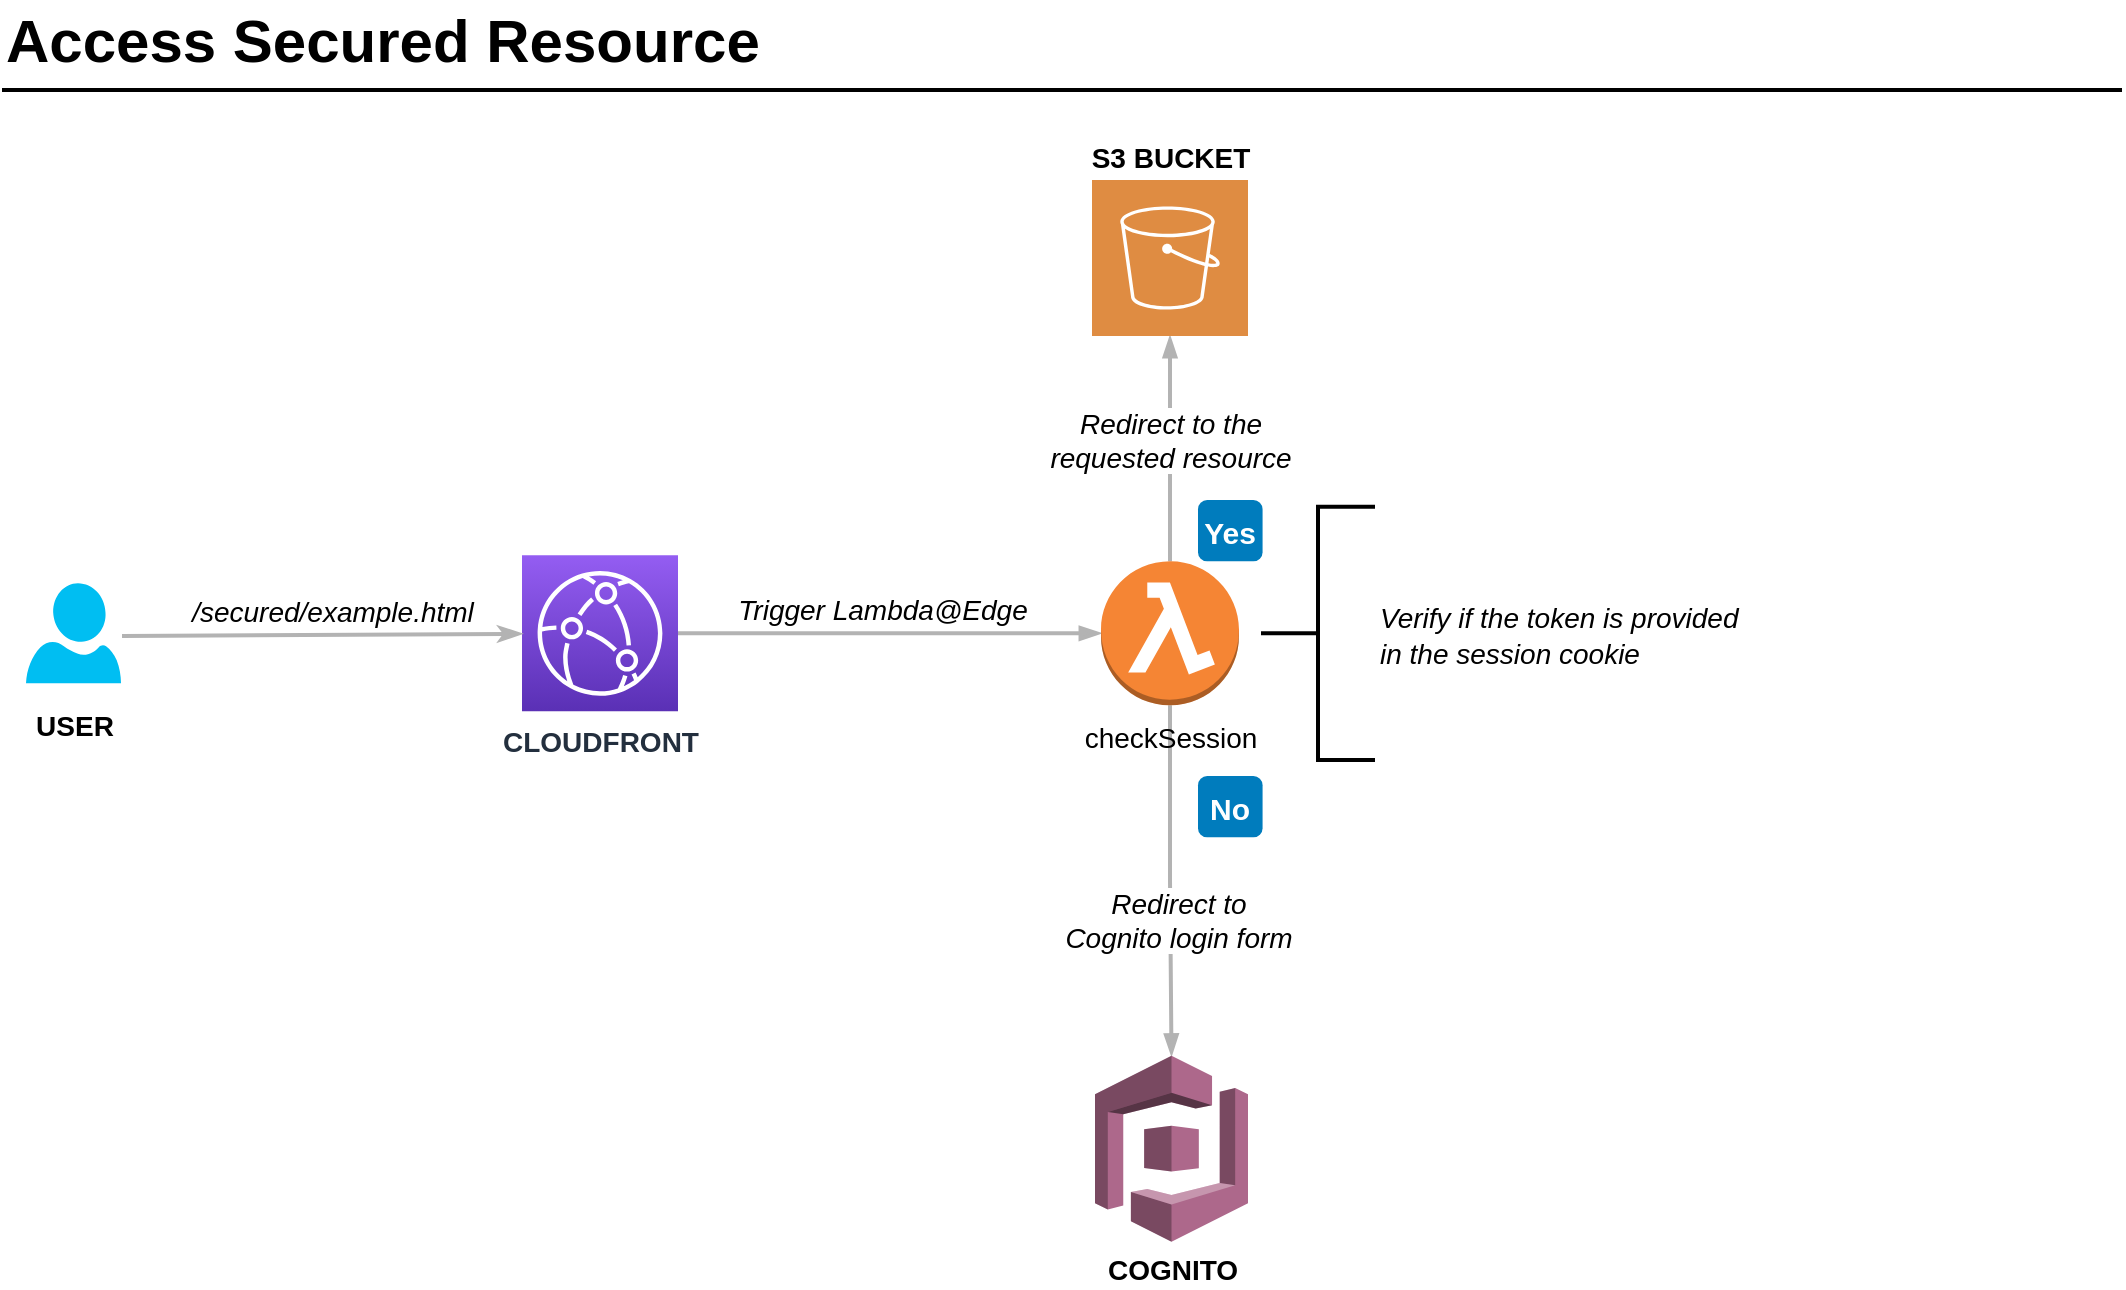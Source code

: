 <mxfile version="14.4.8" type="github">
  <diagram id="Ht1M8jgEwFfnCIfOTk4-" name="Page-1">
    <mxGraphModel dx="1422" dy="924" grid="1" gridSize="10" guides="1" tooltips="1" connect="1" arrows="1" fold="1" page="1" pageScale="1" pageWidth="1169" pageHeight="827" math="0" shadow="0">
      <root>
        <mxCell id="0" />
        <mxCell id="1" parent="0" />
        <mxCell id="-QjtrjUzRDEMRZ5MF8oH-9" value="&lt;font style=&quot;font-size: 15px&quot;&gt;Yes&lt;/font&gt;" style="rounded=1;whiteSpace=wrap;html=1;fillColor=#007CBD;strokeColor=none;fontColor=#FFFFFF;fontStyle=1;fontSize=22;aspect=fixed;verticalAlign=middle;horizontal=1;" parent="1" vertex="1">
          <mxGeometry x="638" y="260" width="32.29" height="30.68" as="geometry" />
        </mxCell>
        <mxCell id="-QjtrjUzRDEMRZ5MF8oH-47" value="Access Secured Resource&amp;nbsp;" style="text;html=1;resizable=0;points=[];autosize=1;align=left;verticalAlign=top;spacingTop=-4;fontSize=30;fontStyle=1" parent="1" vertex="1">
          <mxGeometry x="40" y="10" width="400" height="40" as="geometry" />
        </mxCell>
        <mxCell id="SCVMTBWpLvtzJIhz15lM-1" value="" style="line;strokeWidth=2;html=1;fontSize=14;" parent="1" vertex="1">
          <mxGeometry x="40" y="50" width="1060" height="10" as="geometry" />
        </mxCell>
        <mxCell id="81qksRc2mRTRfwQt0PZu-1" value="&lt;font size=&quot;1&quot;&gt;&lt;b style=&quot;font-size: 14px&quot;&gt;USER&lt;/b&gt;&lt;/font&gt;" style="verticalLabelPosition=bottom;html=1;verticalAlign=top;align=center;strokeColor=none;fillColor=#00BEF2;shape=mxgraph.azure.user;fontSize=20;" vertex="1" parent="1">
          <mxGeometry x="52" y="301.68" width="47.5" height="50" as="geometry" />
        </mxCell>
        <mxCell id="81qksRc2mRTRfwQt0PZu-6" style="edgeStyle=orthogonalEdgeStyle;rounded=0;orthogonalLoop=1;jettySize=auto;html=1;strokeColor=#B3B3B3;endArrow=blockThin;endFill=1;strokeWidth=2;" edge="1" parent="1" source="81qksRc2mRTRfwQt0PZu-2" target="81qksRc2mRTRfwQt0PZu-5">
          <mxGeometry relative="1" as="geometry" />
        </mxCell>
        <mxCell id="81qksRc2mRTRfwQt0PZu-19" value="&lt;span style=&quot;font-size: 14px ; font-style: italic&quot;&gt;Trigger Lambda@Edge&lt;/span&gt;" style="edgeLabel;html=1;align=center;verticalAlign=bottom;resizable=0;points=[];spacing=3;" vertex="1" connectable="0" parent="81qksRc2mRTRfwQt0PZu-6">
          <mxGeometry x="-0.209" relative="1" as="geometry">
            <mxPoint x="18" as="offset" />
          </mxGeometry>
        </mxCell>
        <mxCell id="81qksRc2mRTRfwQt0PZu-2" value="&lt;font style=&quot;font-size: 14px&quot;&gt;CLOUDFRONT&lt;/font&gt;" style="points=[[0,0,0],[0.25,0,0],[0.5,0,0],[0.75,0,0],[1,0,0],[0,1,0],[0.25,1,0],[0.5,1,0],[0.75,1,0],[1,1,0],[0,0.25,0],[0,0.5,0],[0,0.75,0],[1,0.25,0],[1,0.5,0],[1,0.75,0]];outlineConnect=0;fontColor=#232F3E;gradientColor=#945DF2;gradientDirection=north;fillColor=#5A30B5;strokeColor=#ffffff;dashed=0;verticalLabelPosition=bottom;verticalAlign=top;align=center;html=1;fontSize=12;fontStyle=1;aspect=fixed;shape=mxgraph.aws4.resourceIcon;resIcon=mxgraph.aws4.cloudfront;labelPosition=center;" vertex="1" parent="1">
          <mxGeometry x="300" y="287.68" width="78" height="78" as="geometry" />
        </mxCell>
        <mxCell id="81qksRc2mRTRfwQt0PZu-3" value="&lt;font size=&quot;1&quot;&gt;&lt;i style=&quot;font-size: 14px&quot;&gt;/secured/example.html&lt;/i&gt;&lt;/font&gt;" style="endArrow=classicThin;fontSize=15;strokeWidth=2;rounded=1;strokeColor=#B3B3B3;verticalAlign=bottom;startArrow=none;startFill=0;endFill=1;labelPosition=center;verticalLabelPosition=top;align=center;spacing=2;html=1;" edge="1" parent="1" target="81qksRc2mRTRfwQt0PZu-2">
          <mxGeometry x="0.05" width="50" height="50" relative="1" as="geometry">
            <mxPoint x="100" y="328" as="sourcePoint" />
            <mxPoint x="202" y="331.66" as="targetPoint" />
            <mxPoint as="offset" />
          </mxGeometry>
        </mxCell>
        <mxCell id="81qksRc2mRTRfwQt0PZu-12" value="&lt;font style=&quot;font-size: 14px&quot;&gt;&lt;i style=&quot;line-height: 100%&quot;&gt;&lt;span style=&quot;color: rgb(0, 0, 0); font-family: helvetica; font-weight: 400; letter-spacing: normal; text-indent: 0px; text-transform: none; word-spacing: 0px;&quot;&gt;Redirect to the&lt;br&gt;&lt;/span&gt;requested resource&lt;/i&gt;&lt;/font&gt;" style="edgeStyle=orthogonalEdgeStyle;rounded=0;orthogonalLoop=1;jettySize=auto;html=1;endArrow=blockThin;endFill=1;strokeColor=#B3B3B3;strokeWidth=2;verticalAlign=middle;align=center;horizontal=1;" edge="1" parent="1" source="81qksRc2mRTRfwQt0PZu-5" target="81qksRc2mRTRfwQt0PZu-10">
          <mxGeometry x="0.077" relative="1" as="geometry">
            <mxPoint as="offset" />
          </mxGeometry>
        </mxCell>
        <mxCell id="81qksRc2mRTRfwQt0PZu-17" style="edgeStyle=orthogonalEdgeStyle;rounded=0;orthogonalLoop=1;jettySize=auto;html=1;endArrow=blockThin;endFill=1;strokeColor=#B3B3B3;strokeWidth=2;" edge="1" parent="1" source="81qksRc2mRTRfwQt0PZu-5" target="81qksRc2mRTRfwQt0PZu-16">
          <mxGeometry relative="1" as="geometry" />
        </mxCell>
        <mxCell id="81qksRc2mRTRfwQt0PZu-18" value="&lt;i style=&quot;font-size: 14px&quot;&gt;Redirect to&lt;br&gt;Cognito login form&lt;/i&gt;" style="edgeLabel;html=1;align=center;verticalAlign=middle;resizable=0;points=[];" vertex="1" connectable="0" parent="81qksRc2mRTRfwQt0PZu-17">
          <mxGeometry x="0.355" y="3" relative="1" as="geometry">
            <mxPoint y="-10.88" as="offset" />
          </mxGeometry>
        </mxCell>
        <mxCell id="81qksRc2mRTRfwQt0PZu-5" value="&lt;font color=&quot;#000000&quot; style=&quot;font-size: 14px ; line-height: 100%&quot;&gt;checkSession&lt;/font&gt;" style="outlineConnect=0;dashed=0;verticalLabelPosition=bottom;verticalAlign=top;align=center;html=1;shape=mxgraph.aws3.lambda_function;fillColor=#F58534;gradientColor=none;strokeColor=#000000;fontSize=15;fontColor=#B3B3B3;" vertex="1" parent="1">
          <mxGeometry x="589.5" y="290.68" width="69" height="72" as="geometry" />
        </mxCell>
        <mxCell id="81qksRc2mRTRfwQt0PZu-9" value="&lt;i style=&quot;font-size: 14px&quot;&gt;Verify if the token is provided &lt;br&gt;in the session cookie&lt;/i&gt;" style="strokeWidth=2;html=1;shape=mxgraph.flowchart.annotation_2;align=left;labelPosition=right;pointerEvents=1;fontSize=15;fontColor=#000000;" vertex="1" parent="1">
          <mxGeometry x="669.5" y="263.34" width="57" height="126.68" as="geometry" />
        </mxCell>
        <mxCell id="81qksRc2mRTRfwQt0PZu-10" value="&lt;b&gt;&lt;font style=&quot;font-size: 14px&quot;&gt;S3 BUCKET&lt;/font&gt;&lt;/b&gt;" style="pointerEvents=1;shadow=0;dashed=0;html=1;strokeColor=none;fillColor=#DF8C42;labelPosition=center;verticalLabelPosition=top;verticalAlign=bottom;align=center;outlineConnect=0;shape=mxgraph.veeam2.aws_s3;aspect=fixed;" vertex="1" parent="1">
          <mxGeometry x="585" y="100" width="78" height="78" as="geometry" />
        </mxCell>
        <mxCell id="81qksRc2mRTRfwQt0PZu-16" value="&lt;font color=&quot;#000000&quot; size=&quot;1&quot;&gt;&lt;b style=&quot;font-size: 14px&quot;&gt;COGNITO&lt;/b&gt;&lt;/font&gt;" style="outlineConnect=0;dashed=0;verticalLabelPosition=bottom;verticalAlign=top;align=center;html=1;shape=mxgraph.aws3.cognito;fillColor=#AD688B;gradientColor=none;strokeColor=#000000;fontSize=15;fontColor=#B3B3B3;spacing=0;" vertex="1" parent="1">
          <mxGeometry x="586.5" y="537.83" width="76.5" height="93" as="geometry" />
        </mxCell>
        <mxCell id="81qksRc2mRTRfwQt0PZu-20" value="&lt;font style=&quot;font-size: 15px&quot;&gt;No&lt;/font&gt;" style="rounded=1;whiteSpace=wrap;html=1;fillColor=#007CBD;strokeColor=none;fontColor=#FFFFFF;fontStyle=1;fontSize=22;aspect=fixed;verticalAlign=middle;horizontal=1;" vertex="1" parent="1">
          <mxGeometry x="638" y="398" width="32.29" height="30.68" as="geometry" />
        </mxCell>
      </root>
    </mxGraphModel>
  </diagram>
</mxfile>
